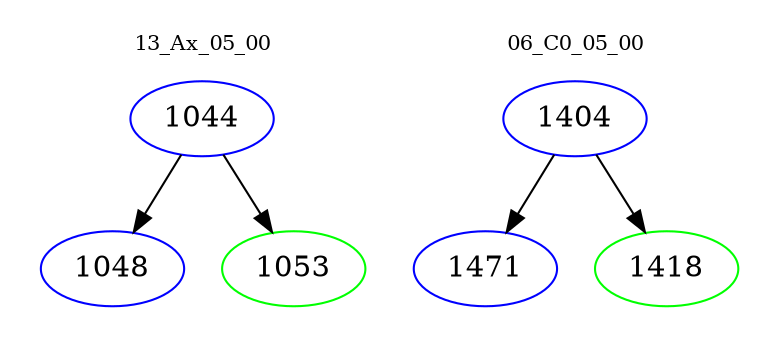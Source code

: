 digraph{
subgraph cluster_0 {
color = white
label = "13_Ax_05_00";
fontsize=10;
T0_1044 [label="1044", color="blue"]
T0_1044 -> T0_1048 [color="black"]
T0_1048 [label="1048", color="blue"]
T0_1044 -> T0_1053 [color="black"]
T0_1053 [label="1053", color="green"]
}
subgraph cluster_1 {
color = white
label = "06_C0_05_00";
fontsize=10;
T1_1404 [label="1404", color="blue"]
T1_1404 -> T1_1471 [color="black"]
T1_1471 [label="1471", color="blue"]
T1_1404 -> T1_1418 [color="black"]
T1_1418 [label="1418", color="green"]
}
}
